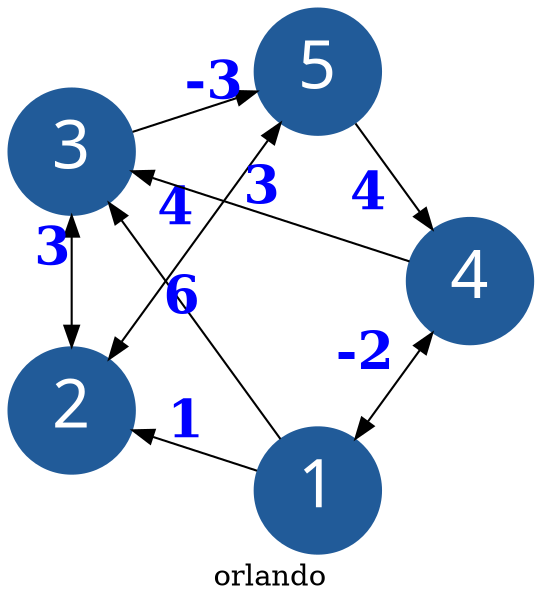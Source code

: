 digraph G
{
	node [shape=circle, fontsize=32, width=0.5, style=filled, color="#215b99", fontcolor="white", fontname="Impact"];
	layout=circo;
	size="10,10"
	1 -> 2[fontcolor=blue label=1, fontsize="25", fontname="times-bold"]
	1 -> 3[fontcolor=blue label=6, fontsize="25", fontname="times-bold"]
	1 -> 4[fontcolor=blue label=-2, dir=both, fontsize="25", fontname="times-bold"]
	2 -> 3[fontcolor=blue label=3, dir=both, fontsize="25", fontname="times-bold"]
	2 -> 5[fontcolor=blue label=4, dir=both, fontsize="25", fontname="times-bold"]
	3 -> 5[fontcolor=blue label=-3, fontsize="25", fontname="times-bold"]
	4 -> 3[fontcolor=blue label=3, fontsize="25", fontname="times-bold"]
	5 -> 4[fontcolor=blue label=4, fontsize="25", fontname="times-bold"]
	label="orlando"
}